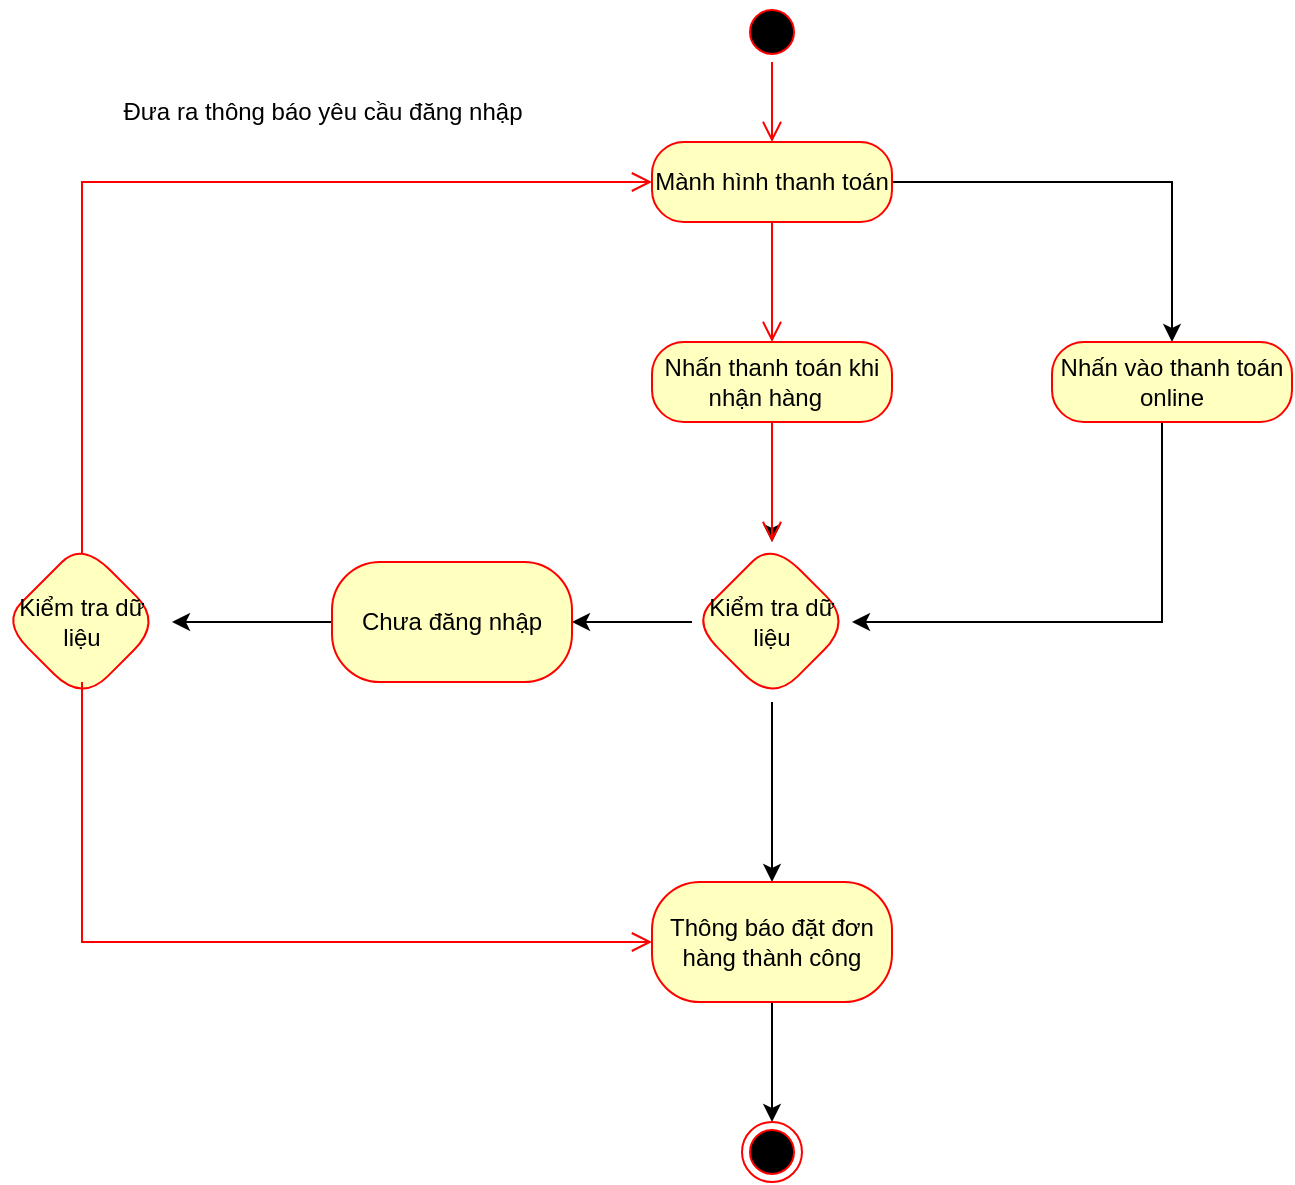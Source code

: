 <mxfile version="21.7.4" type="github">
  <diagram name="Trang-1" id="b4cPvDu3tMO0iVBtwcDM">
    <mxGraphModel dx="1050" dy="534" grid="1" gridSize="10" guides="1" tooltips="1" connect="1" arrows="1" fold="1" page="1" pageScale="1" pageWidth="827" pageHeight="1169" math="0" shadow="0">
      <root>
        <mxCell id="0" />
        <mxCell id="1" parent="0" />
        <mxCell id="gGdyYoJv4Pb20NtWyZDV-1" value="" style="ellipse;html=1;shape=startState;fillColor=#000000;strokeColor=#ff0000;" vertex="1" parent="1">
          <mxGeometry x="370" y="150" width="30" height="30" as="geometry" />
        </mxCell>
        <mxCell id="gGdyYoJv4Pb20NtWyZDV-2" value="" style="edgeStyle=orthogonalEdgeStyle;html=1;verticalAlign=bottom;endArrow=open;endSize=8;strokeColor=#ff0000;rounded=0;" edge="1" source="gGdyYoJv4Pb20NtWyZDV-1" parent="1">
          <mxGeometry relative="1" as="geometry">
            <mxPoint x="385" y="220" as="targetPoint" />
          </mxGeometry>
        </mxCell>
        <mxCell id="gGdyYoJv4Pb20NtWyZDV-30" value="" style="edgeStyle=orthogonalEdgeStyle;rounded=0;orthogonalLoop=1;jettySize=auto;html=1;" edge="1" parent="1" source="gGdyYoJv4Pb20NtWyZDV-3" target="gGdyYoJv4Pb20NtWyZDV-29">
          <mxGeometry relative="1" as="geometry" />
        </mxCell>
        <mxCell id="gGdyYoJv4Pb20NtWyZDV-3" value="Mành hình thanh toán" style="rounded=1;whiteSpace=wrap;html=1;arcSize=40;fontColor=#000000;fillColor=#ffffc0;strokeColor=#ff0000;" vertex="1" parent="1">
          <mxGeometry x="325" y="220" width="120" height="40" as="geometry" />
        </mxCell>
        <mxCell id="gGdyYoJv4Pb20NtWyZDV-4" value="" style="edgeStyle=orthogonalEdgeStyle;html=1;verticalAlign=bottom;endArrow=open;endSize=8;strokeColor=#ff0000;rounded=0;" edge="1" source="gGdyYoJv4Pb20NtWyZDV-3" parent="1">
          <mxGeometry relative="1" as="geometry">
            <mxPoint x="385" y="320" as="targetPoint" />
          </mxGeometry>
        </mxCell>
        <mxCell id="gGdyYoJv4Pb20NtWyZDV-12" value="" style="edgeStyle=orthogonalEdgeStyle;rounded=0;orthogonalLoop=1;jettySize=auto;html=1;" edge="1" parent="1" source="gGdyYoJv4Pb20NtWyZDV-5" target="gGdyYoJv4Pb20NtWyZDV-11">
          <mxGeometry relative="1" as="geometry" />
        </mxCell>
        <mxCell id="gGdyYoJv4Pb20NtWyZDV-5" value="Nhấn thanh toán khi nhận hàng&amp;nbsp;&amp;nbsp;" style="rounded=1;whiteSpace=wrap;html=1;arcSize=40;fontColor=#000000;fillColor=#ffffc0;strokeColor=#ff0000;" vertex="1" parent="1">
          <mxGeometry x="325" y="320" width="120" height="40" as="geometry" />
        </mxCell>
        <mxCell id="gGdyYoJv4Pb20NtWyZDV-6" value="" style="edgeStyle=orthogonalEdgeStyle;html=1;verticalAlign=bottom;endArrow=open;endSize=8;strokeColor=#ff0000;rounded=0;" edge="1" source="gGdyYoJv4Pb20NtWyZDV-5" parent="1">
          <mxGeometry relative="1" as="geometry">
            <mxPoint x="385" y="420" as="targetPoint" />
          </mxGeometry>
        </mxCell>
        <mxCell id="gGdyYoJv4Pb20NtWyZDV-14" value="" style="edgeStyle=orthogonalEdgeStyle;rounded=0;orthogonalLoop=1;jettySize=auto;html=1;" edge="1" parent="1" source="gGdyYoJv4Pb20NtWyZDV-11" target="gGdyYoJv4Pb20NtWyZDV-13">
          <mxGeometry relative="1" as="geometry" />
        </mxCell>
        <mxCell id="gGdyYoJv4Pb20NtWyZDV-19" value="" style="edgeStyle=orthogonalEdgeStyle;rounded=0;orthogonalLoop=1;jettySize=auto;html=1;" edge="1" parent="1" source="gGdyYoJv4Pb20NtWyZDV-11" target="gGdyYoJv4Pb20NtWyZDV-18">
          <mxGeometry relative="1" as="geometry" />
        </mxCell>
        <mxCell id="gGdyYoJv4Pb20NtWyZDV-11" value="Kiểm tra dữ liệu" style="rhombus;whiteSpace=wrap;html=1;fillColor=#ffffc0;strokeColor=#ff0000;fontColor=#000000;rounded=1;arcSize=40;" vertex="1" parent="1">
          <mxGeometry x="345" y="420" width="80" height="80" as="geometry" />
        </mxCell>
        <mxCell id="gGdyYoJv4Pb20NtWyZDV-21" value="" style="edgeStyle=orthogonalEdgeStyle;rounded=0;orthogonalLoop=1;jettySize=auto;html=1;" edge="1" parent="1" source="gGdyYoJv4Pb20NtWyZDV-13">
          <mxGeometry relative="1" as="geometry">
            <mxPoint x="85" y="460" as="targetPoint" />
          </mxGeometry>
        </mxCell>
        <mxCell id="gGdyYoJv4Pb20NtWyZDV-13" value="Chưa đăng nhập" style="whiteSpace=wrap;html=1;fillColor=#ffffc0;strokeColor=#ff0000;fontColor=#000000;rounded=1;arcSize=40;" vertex="1" parent="1">
          <mxGeometry x="165" y="430" width="120" height="60" as="geometry" />
        </mxCell>
        <mxCell id="gGdyYoJv4Pb20NtWyZDV-15" value="" style="edgeStyle=orthogonalEdgeStyle;html=1;verticalAlign=bottom;endArrow=open;endSize=8;strokeColor=#ff0000;rounded=0;exitX=0.485;exitY=0.095;exitDx=0;exitDy=0;entryX=0;entryY=0.5;entryDx=0;entryDy=0;exitPerimeter=0;" edge="1" parent="1" source="gGdyYoJv4Pb20NtWyZDV-23" target="gGdyYoJv4Pb20NtWyZDV-3">
          <mxGeometry relative="1" as="geometry">
            <mxPoint x="395" y="330" as="targetPoint" />
            <mxPoint x="25" y="430" as="sourcePoint" />
            <Array as="points">
              <mxPoint x="40" y="428" />
              <mxPoint x="40" y="240" />
            </Array>
          </mxGeometry>
        </mxCell>
        <mxCell id="gGdyYoJv4Pb20NtWyZDV-28" value="" style="edgeStyle=orthogonalEdgeStyle;rounded=0;orthogonalLoop=1;jettySize=auto;html=1;" edge="1" parent="1" source="gGdyYoJv4Pb20NtWyZDV-18" target="gGdyYoJv4Pb20NtWyZDV-26">
          <mxGeometry relative="1" as="geometry" />
        </mxCell>
        <mxCell id="gGdyYoJv4Pb20NtWyZDV-18" value="Thông báo đặt đơn hàng thành công" style="whiteSpace=wrap;html=1;fillColor=#ffffc0;strokeColor=#ff0000;fontColor=#000000;rounded=1;arcSize=40;" vertex="1" parent="1">
          <mxGeometry x="325" y="590" width="120" height="60" as="geometry" />
        </mxCell>
        <mxCell id="gGdyYoJv4Pb20NtWyZDV-22" value="Đưa ra thông báo yêu cầu đăng nhập" style="text;html=1;align=center;verticalAlign=middle;resizable=0;points=[];autosize=1;strokeColor=none;fillColor=none;" vertex="1" parent="1">
          <mxGeometry x="60" y="190" width="200" height="30" as="geometry" />
        </mxCell>
        <mxCell id="gGdyYoJv4Pb20NtWyZDV-23" value="Kiểm tra dữ liệu" style="rhombus;whiteSpace=wrap;html=1;fillColor=#ffffc0;strokeColor=#ff0000;fontColor=#000000;rounded=1;arcSize=40;" vertex="1" parent="1">
          <mxGeometry y="420" width="80" height="80" as="geometry" />
        </mxCell>
        <mxCell id="gGdyYoJv4Pb20NtWyZDV-25" value="" style="edgeStyle=orthogonalEdgeStyle;html=1;verticalAlign=bottom;endArrow=open;endSize=8;strokeColor=#ff0000;rounded=0;entryX=0;entryY=0.5;entryDx=0;entryDy=0;" edge="1" parent="1" target="gGdyYoJv4Pb20NtWyZDV-18">
          <mxGeometry relative="1" as="geometry">
            <mxPoint x="335" y="250" as="targetPoint" />
            <mxPoint x="40" y="490" as="sourcePoint" />
            <Array as="points">
              <mxPoint x="40" y="620" />
            </Array>
          </mxGeometry>
        </mxCell>
        <mxCell id="gGdyYoJv4Pb20NtWyZDV-26" value="" style="ellipse;html=1;shape=endState;fillColor=#000000;strokeColor=#ff0000;" vertex="1" parent="1">
          <mxGeometry x="370" y="710" width="30" height="30" as="geometry" />
        </mxCell>
        <mxCell id="gGdyYoJv4Pb20NtWyZDV-33" style="edgeStyle=orthogonalEdgeStyle;rounded=0;orthogonalLoop=1;jettySize=auto;html=1;" edge="1" parent="1" source="gGdyYoJv4Pb20NtWyZDV-29" target="gGdyYoJv4Pb20NtWyZDV-11">
          <mxGeometry relative="1" as="geometry">
            <Array as="points">
              <mxPoint x="580" y="460" />
            </Array>
          </mxGeometry>
        </mxCell>
        <mxCell id="gGdyYoJv4Pb20NtWyZDV-29" value="Nhấn vào thanh toán online" style="whiteSpace=wrap;html=1;fillColor=#ffffc0;strokeColor=#ff0000;fontColor=#000000;rounded=1;arcSize=40;" vertex="1" parent="1">
          <mxGeometry x="525" y="320" width="120" height="40" as="geometry" />
        </mxCell>
      </root>
    </mxGraphModel>
  </diagram>
</mxfile>
